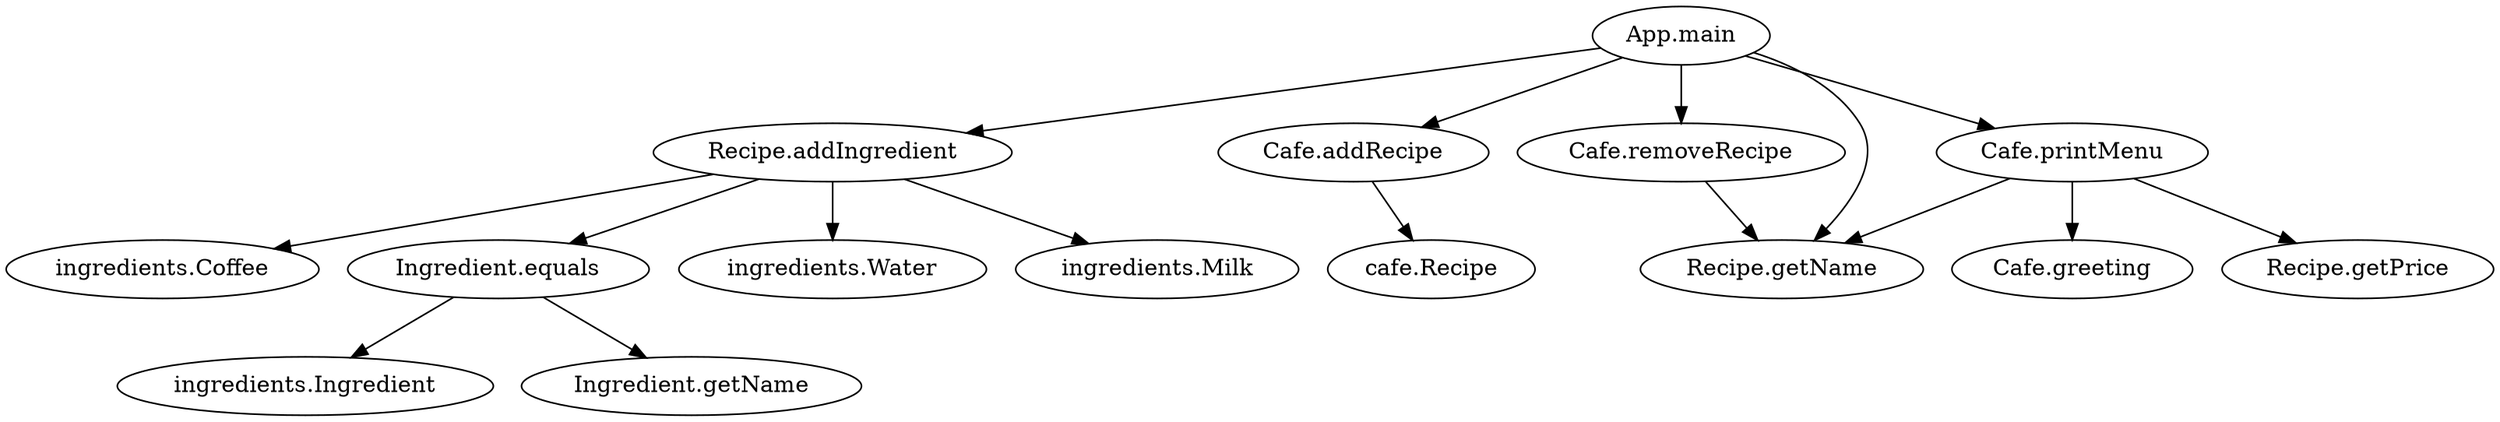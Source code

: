 digraph Cafe {
"App.main" [label="App.main"];
"Recipe.addIngredient" [label="Recipe.addIngredient"];
"ingredients.Coffee" [label="ingredients.Coffee"];
"Ingredient.equals" [label="Ingredient.equals"];
"ingredients.Ingredient" [label="ingredients.Ingredient"];
"Ingredient.getName" [label="Ingredient.getName"];
"ingredients.Water" [label="ingredients.Water"];
"Cafe.addRecipe" [label="Cafe.addRecipe"];
"cafe.Recipe" [label="cafe.Recipe"];
"ingredients.Milk" [label="ingredients.Milk"];
"Cafe.removeRecipe" [label="Cafe.removeRecipe"];
"Recipe.getName" [label="Recipe.getName"];
"Cafe.printMenu" [label="Cafe.printMenu"];
"Cafe.greeting" [label="Cafe.greeting"];
"Recipe.getPrice" [label="Recipe.getPrice"];
"App.main" -> "Recipe.addIngredient";
"App.main" -> "Cafe.addRecipe";
"App.main" -> "Cafe.removeRecipe";
"App.main" -> "Recipe.getName";
"App.main" -> "Cafe.printMenu";
"Recipe.addIngredient" -> "ingredients.Coffee";
"Recipe.addIngredient" -> "Ingredient.equals";
"Recipe.addIngredient" -> "ingredients.Water";
"Recipe.addIngredient" -> "ingredients.Milk";
"Ingredient.equals" -> "ingredients.Ingredient";
"Ingredient.equals" -> "Ingredient.getName";
"Cafe.addRecipe" -> "cafe.Recipe";
"Cafe.removeRecipe" -> "Recipe.getName";
"Cafe.printMenu" -> "Cafe.greeting";
"Cafe.printMenu" -> "Recipe.getName";
"Cafe.printMenu" -> "Recipe.getPrice";
}
